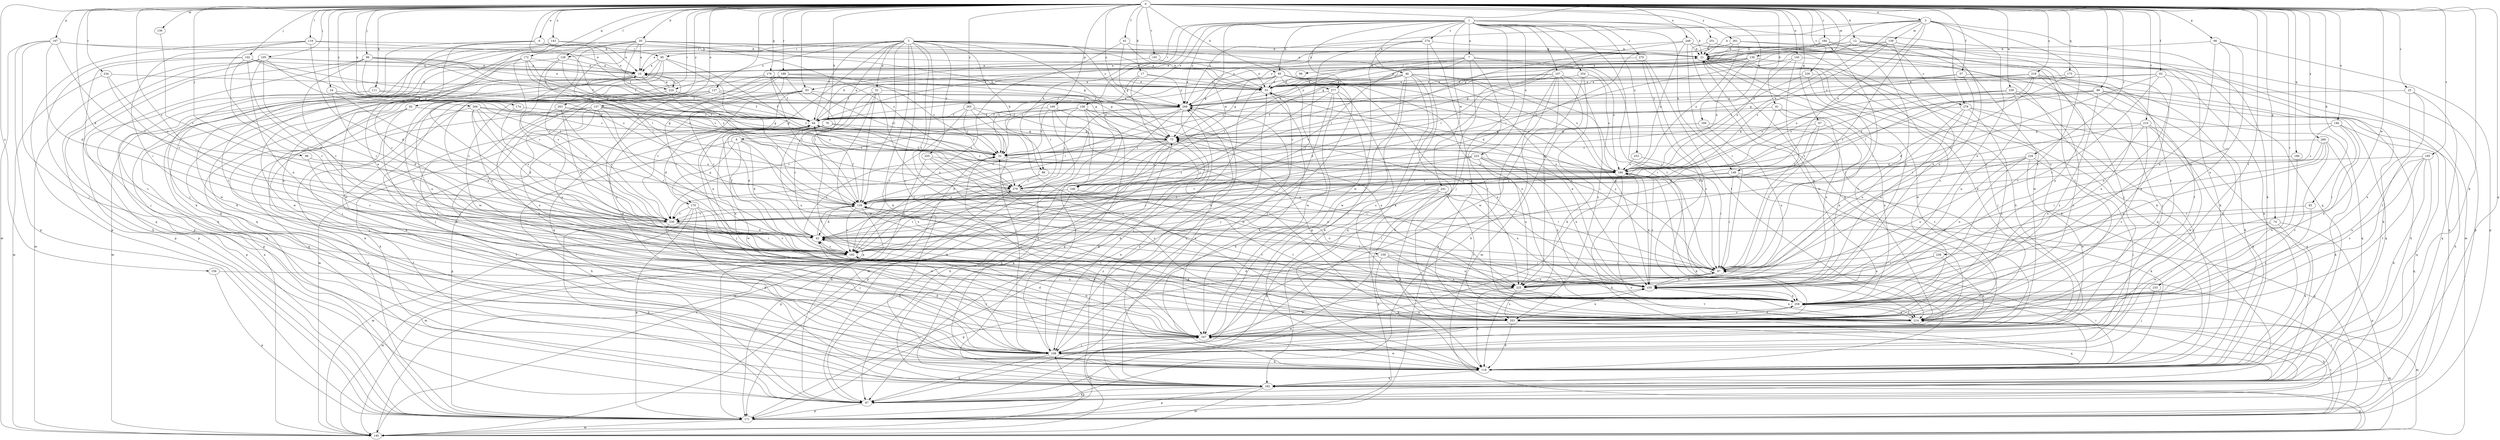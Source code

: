 strict digraph  {
0;
1;
2;
3;
6;
7;
8;
10;
12;
17;
20;
21;
24;
25;
32;
42;
46;
52;
53;
57;
61;
62;
64;
66;
67;
74;
75;
76;
81;
83;
85;
86;
87;
88;
92;
93;
95;
96;
97;
98;
99;
102;
105;
107;
108;
111;
118;
119;
127;
128;
129;
130;
136;
139;
140;
143;
145;
146;
149;
150;
156;
157;
158;
159;
160;
166;
167;
169;
170;
171;
172;
174;
175;
176;
180;
182;
184;
188;
191;
192;
195;
203;
210;
214;
219;
223;
224;
225;
226;
229;
233;
234;
236;
238;
239;
241;
246;
247;
249;
251;
253;
254;
255;
258;
261;
263;
265;
266;
268;
269;
270;
274;
277;
278;
279;
0 -> 3  [label=a];
0 -> 6  [label=a];
0 -> 12  [label=b];
0 -> 17  [label=b];
0 -> 20  [label=b];
0 -> 24  [label=c];
0 -> 25  [label=c];
0 -> 32  [label=c];
0 -> 42  [label=d];
0 -> 57  [label=f];
0 -> 61  [label=f];
0 -> 62  [label=f];
0 -> 66  [label=g];
0 -> 67  [label=g];
0 -> 74  [label=g];
0 -> 76  [label=h];
0 -> 81  [label=h];
0 -> 83  [label=h];
0 -> 85  [label=h];
0 -> 88  [label=i];
0 -> 92  [label=i];
0 -> 93  [label=i];
0 -> 98  [label=j];
0 -> 99  [label=j];
0 -> 102  [label=j];
0 -> 105  [label=j];
0 -> 111  [label=k];
0 -> 118  [label=k];
0 -> 119  [label=l];
0 -> 127  [label=l];
0 -> 128  [label=l];
0 -> 130  [label=m];
0 -> 136  [label=m];
0 -> 143  [label=n];
0 -> 145  [label=n];
0 -> 146  [label=n];
0 -> 156  [label=o];
0 -> 157  [label=o];
0 -> 166  [label=p];
0 -> 167  [label=p];
0 -> 169  [label=p];
0 -> 172  [label=q];
0 -> 174  [label=q];
0 -> 175  [label=q];
0 -> 176  [label=q];
0 -> 180  [label=q];
0 -> 182  [label=q];
0 -> 184  [label=r];
0 -> 188  [label=r];
0 -> 191  [label=r];
0 -> 195  [label=s];
0 -> 210  [label=t];
0 -> 214  [label=t];
0 -> 219  [label=u];
0 -> 226  [label=v];
0 -> 229  [label=v];
0 -> 233  [label=v];
0 -> 234  [label=v];
0 -> 236  [label=v];
0 -> 238  [label=w];
0 -> 239  [label=w];
0 -> 249  [label=x];
0 -> 261  [label=y];
0 -> 263  [label=y];
0 -> 265  [label=y];
0 -> 266  [label=y];
0 -> 268  [label=y];
0 -> 269  [label=y];
1 -> 7  [label=a];
1 -> 21  [label=b];
1 -> 46  [label=e];
1 -> 85  [label=h];
1 -> 86  [label=h];
1 -> 93  [label=i];
1 -> 107  [label=j];
1 -> 108  [label=j];
1 -> 149  [label=n];
1 -> 158  [label=o];
1 -> 182  [label=q];
1 -> 192  [label=r];
1 -> 214  [label=t];
1 -> 223  [label=u];
1 -> 241  [label=w];
1 -> 246  [label=w];
1 -> 251  [label=x];
1 -> 253  [label=x];
1 -> 254  [label=x];
1 -> 269  [label=y];
1 -> 270  [label=z];
1 -> 274  [label=z];
1 -> 277  [label=z];
2 -> 8  [label=a];
2 -> 10  [label=a];
2 -> 46  [label=e];
2 -> 52  [label=e];
2 -> 64  [label=f];
2 -> 86  [label=h];
2 -> 95  [label=i];
2 -> 118  [label=k];
2 -> 128  [label=l];
2 -> 129  [label=l];
2 -> 159  [label=o];
2 -> 170  [label=p];
2 -> 203  [label=s];
2 -> 224  [label=u];
2 -> 246  [label=w];
2 -> 255  [label=x];
2 -> 258  [label=x];
2 -> 269  [label=y];
2 -> 277  [label=z];
3 -> 21  [label=b];
3 -> 75  [label=g];
3 -> 118  [label=k];
3 -> 139  [label=m];
3 -> 149  [label=n];
3 -> 150  [label=n];
3 -> 160  [label=o];
3 -> 192  [label=r];
3 -> 258  [label=x];
3 -> 269  [label=y];
3 -> 278  [label=z];
6 -> 64  [label=f];
6 -> 95  [label=i];
6 -> 108  [label=j];
6 -> 150  [label=n];
6 -> 214  [label=t];
6 -> 224  [label=u];
7 -> 75  [label=g];
7 -> 87  [label=h];
7 -> 96  [label=i];
7 -> 97  [label=i];
7 -> 129  [label=l];
7 -> 160  [label=o];
7 -> 214  [label=t];
7 -> 236  [label=v];
8 -> 32  [label=c];
8 -> 42  [label=d];
8 -> 87  [label=h];
8 -> 170  [label=p];
8 -> 247  [label=w];
8 -> 258  [label=x];
10 -> 53  [label=e];
10 -> 64  [label=f];
10 -> 140  [label=m];
10 -> 150  [label=n];
10 -> 171  [label=p];
10 -> 192  [label=r];
10 -> 224  [label=u];
10 -> 247  [label=w];
12 -> 21  [label=b];
12 -> 118  [label=k];
12 -> 129  [label=l];
12 -> 247  [label=w];
12 -> 278  [label=z];
17 -> 32  [label=c];
17 -> 53  [label=e];
17 -> 203  [label=s];
17 -> 269  [label=y];
20 -> 10  [label=a];
20 -> 21  [label=b];
20 -> 53  [label=e];
20 -> 75  [label=g];
20 -> 87  [label=h];
20 -> 118  [label=k];
20 -> 129  [label=l];
20 -> 160  [label=o];
20 -> 236  [label=v];
20 -> 279  [label=z];
21 -> 10  [label=a];
21 -> 108  [label=j];
21 -> 118  [label=k];
21 -> 182  [label=q];
21 -> 214  [label=t];
21 -> 247  [label=w];
24 -> 32  [label=c];
24 -> 42  [label=d];
24 -> 236  [label=v];
24 -> 269  [label=y];
25 -> 182  [label=q];
25 -> 214  [label=t];
25 -> 258  [label=x];
25 -> 269  [label=y];
32 -> 64  [label=f];
32 -> 87  [label=h];
32 -> 160  [label=o];
42 -> 32  [label=c];
42 -> 64  [label=f];
42 -> 129  [label=l];
42 -> 192  [label=r];
46 -> 53  [label=e];
46 -> 64  [label=f];
46 -> 97  [label=i];
46 -> 108  [label=j];
46 -> 150  [label=n];
46 -> 160  [label=o];
46 -> 182  [label=q];
46 -> 203  [label=s];
46 -> 247  [label=w];
46 -> 269  [label=y];
52 -> 129  [label=l];
52 -> 171  [label=p];
52 -> 192  [label=r];
52 -> 247  [label=w];
52 -> 258  [label=x];
52 -> 269  [label=y];
53 -> 10  [label=a];
53 -> 118  [label=k];
53 -> 269  [label=y];
57 -> 53  [label=e];
57 -> 75  [label=g];
57 -> 97  [label=i];
57 -> 108  [label=j];
61 -> 21  [label=b];
61 -> 53  [label=e];
61 -> 75  [label=g];
61 -> 192  [label=r];
62 -> 53  [label=e];
62 -> 97  [label=i];
62 -> 118  [label=k];
62 -> 150  [label=n];
62 -> 236  [label=v];
62 -> 269  [label=y];
64 -> 21  [label=b];
64 -> 42  [label=d];
64 -> 75  [label=g];
66 -> 21  [label=b];
66 -> 150  [label=n];
66 -> 171  [label=p];
66 -> 225  [label=u];
66 -> 258  [label=x];
67 -> 42  [label=d];
67 -> 75  [label=g];
67 -> 97  [label=i];
67 -> 150  [label=n];
74 -> 42  [label=d];
74 -> 118  [label=k];
74 -> 171  [label=p];
74 -> 247  [label=w];
75 -> 32  [label=c];
75 -> 42  [label=d];
75 -> 87  [label=h];
75 -> 171  [label=p];
75 -> 182  [label=q];
76 -> 75  [label=g];
76 -> 108  [label=j];
76 -> 171  [label=p];
76 -> 225  [label=u];
76 -> 258  [label=x];
76 -> 279  [label=z];
81 -> 64  [label=f];
81 -> 150  [label=n];
81 -> 192  [label=r];
81 -> 258  [label=x];
83 -> 203  [label=s];
83 -> 236  [label=v];
85 -> 32  [label=c];
85 -> 53  [label=e];
85 -> 64  [label=f];
85 -> 75  [label=g];
85 -> 87  [label=h];
85 -> 108  [label=j];
85 -> 150  [label=n];
85 -> 225  [label=u];
85 -> 247  [label=w];
85 -> 258  [label=x];
86 -> 97  [label=i];
86 -> 192  [label=r];
86 -> 279  [label=z];
87 -> 64  [label=f];
87 -> 160  [label=o];
87 -> 171  [label=p];
88 -> 87  [label=h];
88 -> 118  [label=k];
88 -> 160  [label=o];
88 -> 182  [label=q];
88 -> 203  [label=s];
88 -> 236  [label=v];
88 -> 269  [label=y];
92 -> 64  [label=f];
92 -> 108  [label=j];
92 -> 118  [label=k];
92 -> 247  [label=w];
93 -> 32  [label=c];
93 -> 140  [label=m];
93 -> 150  [label=n];
93 -> 236  [label=v];
93 -> 247  [label=w];
93 -> 269  [label=y];
95 -> 10  [label=a];
95 -> 129  [label=l];
95 -> 182  [label=q];
95 -> 247  [label=w];
95 -> 258  [label=x];
95 -> 279  [label=z];
96 -> 53  [label=e];
97 -> 150  [label=n];
97 -> 225  [label=u];
97 -> 269  [label=y];
98 -> 160  [label=o];
98 -> 192  [label=r];
99 -> 10  [label=a];
99 -> 53  [label=e];
99 -> 64  [label=f];
99 -> 108  [label=j];
99 -> 171  [label=p];
99 -> 192  [label=r];
99 -> 269  [label=y];
99 -> 279  [label=z];
102 -> 10  [label=a];
102 -> 42  [label=d];
102 -> 75  [label=g];
102 -> 87  [label=h];
102 -> 192  [label=r];
102 -> 203  [label=s];
102 -> 269  [label=y];
105 -> 10  [label=a];
105 -> 53  [label=e];
105 -> 129  [label=l];
105 -> 140  [label=m];
105 -> 150  [label=n];
105 -> 171  [label=p];
105 -> 182  [label=q];
105 -> 192  [label=r];
107 -> 32  [label=c];
107 -> 42  [label=d];
107 -> 53  [label=e];
107 -> 87  [label=h];
107 -> 140  [label=m];
107 -> 171  [label=p];
107 -> 203  [label=s];
107 -> 225  [label=u];
108 -> 21  [label=b];
108 -> 42  [label=d];
108 -> 75  [label=g];
108 -> 87  [label=h];
108 -> 118  [label=k];
108 -> 192  [label=r];
111 -> 32  [label=c];
111 -> 171  [label=p];
111 -> 182  [label=q];
111 -> 269  [label=y];
118 -> 97  [label=i];
118 -> 160  [label=o];
118 -> 182  [label=q];
118 -> 247  [label=w];
118 -> 269  [label=y];
119 -> 21  [label=b];
119 -> 42  [label=d];
119 -> 53  [label=e];
119 -> 97  [label=i];
119 -> 171  [label=p];
119 -> 192  [label=r];
127 -> 64  [label=f];
127 -> 87  [label=h];
127 -> 108  [label=j];
127 -> 118  [label=k];
127 -> 258  [label=x];
127 -> 269  [label=y];
128 -> 10  [label=a];
128 -> 118  [label=k];
128 -> 129  [label=l];
128 -> 236  [label=v];
128 -> 279  [label=z];
129 -> 42  [label=d];
129 -> 64  [label=f];
129 -> 97  [label=i];
129 -> 140  [label=m];
129 -> 192  [label=r];
129 -> 236  [label=v];
130 -> 10  [label=a];
130 -> 53  [label=e];
130 -> 75  [label=g];
130 -> 118  [label=k];
130 -> 160  [label=o];
136 -> 236  [label=v];
139 -> 21  [label=b];
139 -> 53  [label=e];
139 -> 64  [label=f];
139 -> 150  [label=n];
139 -> 214  [label=t];
139 -> 225  [label=u];
139 -> 279  [label=z];
140 -> 10  [label=a];
140 -> 108  [label=j];
140 -> 182  [label=q];
140 -> 269  [label=y];
140 -> 279  [label=z];
143 -> 10  [label=a];
143 -> 21  [label=b];
143 -> 118  [label=k];
143 -> 171  [label=p];
143 -> 192  [label=r];
145 -> 10  [label=a];
145 -> 97  [label=i];
145 -> 108  [label=j];
145 -> 160  [label=o];
146 -> 75  [label=g];
146 -> 97  [label=i];
146 -> 182  [label=q];
146 -> 258  [label=x];
146 -> 279  [label=z];
149 -> 42  [label=d];
149 -> 97  [label=i];
149 -> 118  [label=k];
149 -> 171  [label=p];
149 -> 279  [label=z];
150 -> 53  [label=e];
150 -> 97  [label=i];
150 -> 129  [label=l];
150 -> 160  [label=o];
150 -> 258  [label=x];
156 -> 150  [label=n];
156 -> 171  [label=p];
157 -> 32  [label=c];
157 -> 42  [label=d];
157 -> 64  [label=f];
157 -> 75  [label=g];
157 -> 171  [label=p];
157 -> 192  [label=r];
157 -> 214  [label=t];
157 -> 225  [label=u];
157 -> 258  [label=x];
158 -> 64  [label=f];
158 -> 87  [label=h];
158 -> 140  [label=m];
158 -> 150  [label=n];
158 -> 182  [label=q];
158 -> 236  [label=v];
158 -> 258  [label=x];
158 -> 279  [label=z];
159 -> 97  [label=i];
159 -> 118  [label=k];
159 -> 171  [label=p];
159 -> 225  [label=u];
159 -> 258  [label=x];
160 -> 53  [label=e];
160 -> 64  [label=f];
160 -> 75  [label=g];
160 -> 87  [label=h];
160 -> 108  [label=j];
160 -> 118  [label=k];
160 -> 150  [label=n];
160 -> 279  [label=z];
166 -> 32  [label=c];
166 -> 75  [label=g];
166 -> 214  [label=t];
166 -> 225  [label=u];
167 -> 10  [label=a];
167 -> 21  [label=b];
167 -> 42  [label=d];
167 -> 108  [label=j];
167 -> 140  [label=m];
167 -> 171  [label=p];
167 -> 236  [label=v];
169 -> 32  [label=c];
169 -> 64  [label=f];
169 -> 97  [label=i];
169 -> 108  [label=j];
169 -> 118  [label=k];
170 -> 97  [label=i];
170 -> 118  [label=k];
170 -> 140  [label=m];
170 -> 171  [label=p];
170 -> 236  [label=v];
170 -> 247  [label=w];
171 -> 53  [label=e];
171 -> 97  [label=i];
171 -> 140  [label=m];
171 -> 214  [label=t];
171 -> 247  [label=w];
172 -> 10  [label=a];
172 -> 64  [label=f];
172 -> 75  [label=g];
172 -> 236  [label=v];
172 -> 247  [label=w];
172 -> 258  [label=x];
172 -> 279  [label=z];
174 -> 64  [label=f];
174 -> 236  [label=v];
175 -> 53  [label=e];
175 -> 129  [label=l];
175 -> 258  [label=x];
176 -> 53  [label=e];
176 -> 64  [label=f];
176 -> 75  [label=g];
176 -> 108  [label=j];
176 -> 129  [label=l];
176 -> 192  [label=r];
180 -> 160  [label=o];
180 -> 258  [label=x];
182 -> 53  [label=e];
182 -> 64  [label=f];
182 -> 75  [label=g];
182 -> 87  [label=h];
182 -> 140  [label=m];
182 -> 171  [label=p];
182 -> 269  [label=y];
184 -> 21  [label=b];
184 -> 75  [label=g];
184 -> 97  [label=i];
184 -> 150  [label=n];
184 -> 214  [label=t];
184 -> 269  [label=y];
188 -> 32  [label=c];
188 -> 53  [label=e];
188 -> 75  [label=g];
188 -> 108  [label=j];
188 -> 129  [label=l];
188 -> 182  [label=q];
188 -> 192  [label=r];
188 -> 247  [label=w];
191 -> 10  [label=a];
191 -> 53  [label=e];
192 -> 97  [label=i];
192 -> 140  [label=m];
192 -> 247  [label=w];
195 -> 118  [label=k];
195 -> 160  [label=o];
195 -> 182  [label=q];
195 -> 203  [label=s];
195 -> 214  [label=t];
195 -> 258  [label=x];
203 -> 32  [label=c];
203 -> 42  [label=d];
203 -> 118  [label=k];
203 -> 129  [label=l];
203 -> 150  [label=n];
203 -> 182  [label=q];
203 -> 258  [label=x];
210 -> 42  [label=d];
210 -> 75  [label=g];
210 -> 118  [label=k];
210 -> 203  [label=s];
210 -> 247  [label=w];
210 -> 258  [label=x];
214 -> 21  [label=b];
214 -> 42  [label=d];
214 -> 75  [label=g];
214 -> 87  [label=h];
214 -> 140  [label=m];
214 -> 150  [label=n];
214 -> 247  [label=w];
214 -> 258  [label=x];
219 -> 42  [label=d];
219 -> 53  [label=e];
219 -> 150  [label=n];
219 -> 160  [label=o];
219 -> 214  [label=t];
219 -> 258  [label=x];
219 -> 279  [label=z];
223 -> 150  [label=n];
223 -> 160  [label=o];
223 -> 192  [label=r];
223 -> 225  [label=u];
223 -> 236  [label=v];
223 -> 258  [label=x];
223 -> 279  [label=z];
224 -> 10  [label=a];
224 -> 64  [label=f];
224 -> 129  [label=l];
224 -> 225  [label=u];
225 -> 97  [label=i];
225 -> 118  [label=k];
225 -> 203  [label=s];
225 -> 214  [label=t];
225 -> 247  [label=w];
226 -> 32  [label=c];
226 -> 53  [label=e];
226 -> 87  [label=h];
226 -> 97  [label=i];
229 -> 97  [label=i];
229 -> 108  [label=j];
229 -> 150  [label=n];
229 -> 160  [label=o];
229 -> 225  [label=u];
229 -> 247  [label=w];
233 -> 108  [label=j];
233 -> 258  [label=x];
234 -> 53  [label=e];
234 -> 140  [label=m];
234 -> 236  [label=v];
234 -> 279  [label=z];
236 -> 42  [label=d];
236 -> 87  [label=h];
236 -> 108  [label=j];
236 -> 192  [label=r];
238 -> 97  [label=i];
238 -> 225  [label=u];
238 -> 247  [label=w];
239 -> 129  [label=l];
239 -> 150  [label=n];
239 -> 160  [label=o];
239 -> 182  [label=q];
239 -> 203  [label=s];
239 -> 269  [label=y];
241 -> 87  [label=h];
241 -> 118  [label=k];
241 -> 129  [label=l];
241 -> 150  [label=n];
241 -> 171  [label=p];
241 -> 214  [label=t];
246 -> 87  [label=h];
246 -> 129  [label=l];
246 -> 214  [label=t];
247 -> 21  [label=b];
247 -> 32  [label=c];
247 -> 42  [label=d];
247 -> 108  [label=j];
247 -> 150  [label=n];
249 -> 21  [label=b];
249 -> 64  [label=f];
249 -> 97  [label=i];
249 -> 129  [label=l];
249 -> 160  [label=o];
249 -> 171  [label=p];
249 -> 203  [label=s];
251 -> 21  [label=b];
251 -> 118  [label=k];
251 -> 140  [label=m];
251 -> 247  [label=w];
253 -> 97  [label=i];
253 -> 160  [label=o];
254 -> 53  [label=e];
254 -> 118  [label=k];
254 -> 160  [label=o];
254 -> 247  [label=w];
255 -> 97  [label=i];
255 -> 140  [label=m];
255 -> 150  [label=n];
255 -> 160  [label=o];
258 -> 21  [label=b];
258 -> 42  [label=d];
258 -> 140  [label=m];
258 -> 203  [label=s];
258 -> 214  [label=t];
261 -> 21  [label=b];
261 -> 42  [label=d];
261 -> 108  [label=j];
261 -> 129  [label=l];
261 -> 160  [label=o];
261 -> 171  [label=p];
263 -> 42  [label=d];
263 -> 64  [label=f];
263 -> 160  [label=o];
263 -> 214  [label=t];
263 -> 236  [label=v];
265 -> 32  [label=c];
265 -> 64  [label=f];
265 -> 108  [label=j];
265 -> 192  [label=r];
265 -> 203  [label=s];
265 -> 225  [label=u];
266 -> 42  [label=d];
266 -> 64  [label=f];
266 -> 75  [label=g];
266 -> 129  [label=l];
266 -> 182  [label=q];
266 -> 192  [label=r];
266 -> 236  [label=v];
268 -> 32  [label=c];
268 -> 97  [label=i];
268 -> 118  [label=k];
268 -> 150  [label=n];
268 -> 203  [label=s];
268 -> 236  [label=v];
269 -> 64  [label=f];
269 -> 108  [label=j];
269 -> 129  [label=l];
269 -> 236  [label=v];
269 -> 247  [label=w];
269 -> 279  [label=z];
270 -> 10  [label=a];
270 -> 203  [label=s];
270 -> 214  [label=t];
270 -> 258  [label=x];
274 -> 21  [label=b];
274 -> 118  [label=k];
274 -> 192  [label=r];
274 -> 203  [label=s];
274 -> 247  [label=w];
274 -> 269  [label=y];
277 -> 87  [label=h];
277 -> 108  [label=j];
277 -> 118  [label=k];
277 -> 192  [label=r];
277 -> 203  [label=s];
277 -> 269  [label=y];
278 -> 64  [label=f];
278 -> 108  [label=j];
278 -> 150  [label=n];
278 -> 182  [label=q];
278 -> 203  [label=s];
278 -> 225  [label=u];
279 -> 129  [label=l];
279 -> 171  [label=p];
279 -> 192  [label=r];
279 -> 214  [label=t];
279 -> 225  [label=u];
}
